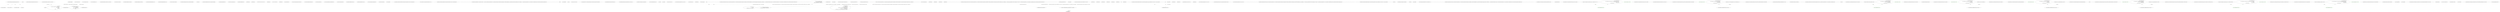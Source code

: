 digraph  {
m0_0 [cluster="Humanizer.Localisation.Formatters.ArabicFormatter.GetResourceKey(string, int)", file="HelpTextTests.cs", label="Entry Humanizer.Localisation.Formatters.ArabicFormatter.GetResourceKey(string, int)", span="7-7"];
m0_1 [cluster="Humanizer.Localisation.Formatters.ArabicFormatter.GetResourceKey(string, int)", file="HelpTextTests.cs", label="number == 2", span="10-10"];
m0_2 [cluster="Humanizer.Localisation.Formatters.ArabicFormatter.GetResourceKey(string, int)", file="HelpTextTests.cs", label="return resourceKey + DualPostfix;", span="11-11"];
m0_3 [cluster="Humanizer.Localisation.Formatters.ArabicFormatter.GetResourceKey(string, int)", file="HelpTextTests.cs", label="number >= 3 && number <= 10", span="14-14"];
m0_4 [cluster="Humanizer.Localisation.Formatters.ArabicFormatter.GetResourceKey(string, int)", file="HelpTextTests.cs", label="return resourceKey + PluralPostfix;", span="15-15"];
m0_5 [cluster="Humanizer.Localisation.Formatters.ArabicFormatter.GetResourceKey(string, int)", file="HelpTextTests.cs", label="return resourceKey;", span="17-17"];
m0_6 [cluster="Humanizer.Localisation.Formatters.ArabicFormatter.GetResourceKey(string, int)", file="HelpTextTests.cs", label="Exit Humanizer.Localisation.Formatters.ArabicFormatter.GetResourceKey(string, int)", span="7-7"];
m1_27 [cluster="CommandLine.Text.HeadingInfo.WriteMessage(string, System.IO.TextWriter)", file="Identity.cs", label="Entry CommandLine.Text.HeadingInfo.WriteMessage(string, System.IO.TextWriter)", span="101-101"];
m1_28 [cluster="CommandLine.Text.HeadingInfo.WriteMessage(string, System.IO.TextWriter)", file="Identity.cs", label="string.IsNullOrWhiteSpace(''message'')", span="103-103"];
m1_30 [cluster="CommandLine.Text.HeadingInfo.WriteMessage(string, System.IO.TextWriter)", file="Identity.cs", label="writer == null", span="104-104"];
m1_32 [cluster="CommandLine.Text.HeadingInfo.WriteMessage(string, System.IO.TextWriter)", file="Identity.cs", label="writer.WriteLine(\r\n                new StringBuilder(programName.Length + message.Length + 2)\r\n                    .Append(programName)\r\n                    .Append('': '')\r\n                    .Append(message)\r\n                    .ToString())", span="106-111"];
m1_29 [cluster="CommandLine.Text.HeadingInfo.WriteMessage(string, System.IO.TextWriter)", file="Identity.cs", label="throw new ArgumentException(''message'');", span="103-103"];
m1_31 [cluster="CommandLine.Text.HeadingInfo.WriteMessage(string, System.IO.TextWriter)", file="Identity.cs", label="throw new ArgumentNullException(''writer'');", span="104-104"];
m1_33 [cluster="CommandLine.Text.HeadingInfo.WriteMessage(string, System.IO.TextWriter)", file="Identity.cs", label="Exit CommandLine.Text.HeadingInfo.WriteMessage(string, System.IO.TextWriter)", span="101-101"];
m1_35 [cluster="System.IO.TextWriter.WriteLine(string)", file="Identity.cs", label="Entry System.IO.TextWriter.WriteLine(string)", span="0-0"];
m1_36 [cluster="CommandLine.Text.HeadingInfo.WriteMessage(string)", file="Identity.cs", label="Entry CommandLine.Text.HeadingInfo.WriteMessage(string)", span="120-120"];
m1_37 [cluster="CommandLine.Text.HeadingInfo.WriteMessage(string)", file="Identity.cs", label="WriteMessage(message, Console.Out)", span="122-122"];
m1_38 [cluster="CommandLine.Text.HeadingInfo.WriteMessage(string)", file="Identity.cs", label="Exit CommandLine.Text.HeadingInfo.WriteMessage(string)", span="120-120"];
m1_0 [cluster="CommandLine.Text.HeadingInfo.HeadingInfo(string, string)", file="Identity.cs", label="Entry CommandLine.Text.HeadingInfo.HeadingInfo(string, string)", span="27-27"];
m1_5 [cluster="CommandLine.Text.HeadingInfo.HeadingInfo(string, string)", file="Identity.cs", label="Exit CommandLine.Text.HeadingInfo.HeadingInfo(string, string)", span="27-27"];
m1_23 [cluster="System.Text.StringBuilder.StringBuilder(int)", file="Identity.cs", label="Entry System.Text.StringBuilder.StringBuilder(int)", span="0-0"];
m1_15 [cluster="CommandLine.Text.HeadingInfo.implicit operator string(CommandLine.Text.HeadingInfo)", file="Identity.cs", label="Entry CommandLine.Text.HeadingInfo.implicit operator string(CommandLine.Text.HeadingInfo)", span="74-74"];
m1_16 [cluster="CommandLine.Text.HeadingInfo.implicit operator string(CommandLine.Text.HeadingInfo)", file="Identity.cs", label="return info.ToString();", span="76-76"];
m1_17 [cluster="CommandLine.Text.HeadingInfo.implicit operator string(CommandLine.Text.HeadingInfo)", file="Identity.cs", label="Exit CommandLine.Text.HeadingInfo.implicit operator string(CommandLine.Text.HeadingInfo)", span="74-74"];
m1_18 [cluster="CommandLine.Text.HeadingInfo.ToString()", file="Identity.cs", label="Entry CommandLine.Text.HeadingInfo.ToString()", span="83-83"];
m1_19 [cluster="CommandLine.Text.HeadingInfo.ToString()", file="Identity.cs", label="var isVersionNull = string.IsNullOrEmpty(version)", span="85-85"];
m1_20 [cluster="CommandLine.Text.HeadingInfo.ToString()", file="Identity.cs", label="return new StringBuilder(programName.Length +\r\n                    (!isVersionNull ? version.Length + 1 : 0))\r\n                .Append(programName)\r\n                .AppendWhen(!isVersionNull, '' '', version)\r\n                .ToString();", span="86-90"];
m1_21 [cluster="CommandLine.Text.HeadingInfo.ToString()", file="Identity.cs", label="Exit CommandLine.Text.HeadingInfo.ToString()", span="83-83"];
m1_12 [cluster="lambda expression", file="Identity.cs", label="Entry lambda expression", span="63-63"];
m1_8 [cluster="lambda expression", file="Identity.cs", label="Entry lambda expression", span="59-59"];
m1_9 [cluster="lambda expression", file="Identity.cs", label="Path.GetFileNameWithoutExtension(titleAttribute.Title)", span="59-59"];
m1_10 [cluster="lambda expression", file="Identity.cs", label="Exit lambda expression", span="59-59"];
m1_13 [cluster="lambda expression", file="Identity.cs", label="versionAttribute.InformationalVersion", span="63-63"];
m1_14 [cluster="lambda expression", file="Identity.cs", label="Exit lambda expression", span="63-63"];
m1_22 [cluster="string.IsNullOrEmpty(string)", file="Identity.cs", label="Entry string.IsNullOrEmpty(string)", span="0-0"];
m1_25 [cluster="System.Text.StringBuilder.AppendWhen(bool, params string[])", file="Identity.cs", label="Entry System.Text.StringBuilder.AppendWhen(bool, params string[])", span="9-9"];
m1_11 [cluster="System.IO.Path.GetFileNameWithoutExtension(string)", file="Identity.cs", label="Entry System.IO.Path.GetFileNameWithoutExtension(string)", span="0-0"];
m1_26 [cluster="System.Text.StringBuilder.ToString()", file="Identity.cs", label="Entry System.Text.StringBuilder.ToString()", span="0-0"];
m1_34 [cluster="System.ArgumentNullException.ArgumentNullException(string)", file="Identity.cs", label="Entry System.ArgumentNullException.ArgumentNullException(string)", span="0-0"];
m1_24 [cluster="System.Text.StringBuilder.Append(string)", file="Identity.cs", label="Entry System.Text.StringBuilder.Append(string)", span="0-0"];
m1_39 [cluster="CommandLine.Text.HeadingInfo.WriteError(string)", file="Identity.cs", label="Entry CommandLine.Text.HeadingInfo.WriteError(string)", span="131-131"];
m1_40 [cluster="CommandLine.Text.HeadingInfo.WriteError(string)", file="Identity.cs", label="WriteMessage(message, Console.Error)", span="133-133"];
m1_41 [cluster="CommandLine.Text.HeadingInfo.WriteError(string)", file="Identity.cs", label="Exit CommandLine.Text.HeadingInfo.WriteError(string)", span="131-131"];
m1_7 [cluster="System.ArgumentException.ArgumentException(string)", file="Identity.cs", label="Entry System.ArgumentException.ArgumentException(string)", span="0-0"];
m1_6 [cluster="string.IsNullOrWhiteSpace(string)", file="Identity.cs", label="Entry string.IsNullOrWhiteSpace(string)", span="0-0"];
m1_42 [file="Identity.cs", label="CommandLine.Text.HeadingInfo", span=""];
m2_51 [cluster="Unk.SingleOrDefault", file="InstanceBuilderTests.cs", label="Entry Unk.SingleOrDefault", span=""];
m2_7 [cluster="CommandLine.Core.InstanceChooser.MakeNotParsed(System.Collections.Generic.IEnumerable<System.Type>, params CommandLine.Error[])", file="InstanceBuilderTests.cs", label="Entry CommandLine.Core.InstanceChooser.MakeNotParsed(System.Collections.Generic.IEnumerable<System.Type>, params CommandLine.Error[])", span="81-81"];
m2_62 [cluster="CommandLine.Core.InstanceChooser.MakeNotParsed(System.Collections.Generic.IEnumerable<System.Type>, params CommandLine.Error[])", file="InstanceBuilderTests.cs", label="return new NotParsed<object>(TypeInfo.Create(typeof(NullInstance), types), errors);", span="83-83"];
m2_63 [cluster="CommandLine.Core.InstanceChooser.MakeNotParsed(System.Collections.Generic.IEnumerable<System.Type>, params CommandLine.Error[])", file="InstanceBuilderTests.cs", label="Exit CommandLine.Core.InstanceChooser.MakeNotParsed(System.Collections.Generic.IEnumerable<System.Type>, params CommandLine.Error[])", span="81-81"];
m2_31 [cluster="CommandLine.Core.InstanceBuilder.Build<T>(CSharpx.Maybe<System.Func<T>>, System.Func<System.Collections.Generic.IEnumerable<string>, System.Collections.Generic.IEnumerable<CommandLine.Core.OptionSpecification>, RailwaySharp.ErrorHandling.Result<System.Collections.Generic.IEnumerable<CommandLine.Core.Token>, CommandLine.Error>>, System.Collections.Generic.IEnumerable<string>, System.StringComparer, System.Globalization.CultureInfo, System.Collections.Generic.IEnumerable<CommandLine.ErrorType>)", file="InstanceBuilderTests.cs", label="Entry CommandLine.Core.InstanceBuilder.Build<T>(CSharpx.Maybe<System.Func<T>>, System.Func<System.Collections.Generic.IEnumerable<string>, System.Collections.Generic.IEnumerable<CommandLine.Core.OptionSpecification>, RailwaySharp.ErrorHandling.Result<System.Collections.Generic.IEnumerable<CommandLine.Core.Token>, CommandLine.Error>>, System.Collections.Generic.IEnumerable<string>, System.StringComparer, System.Globalization.CultureInfo, System.Collections.Generic.IEnumerable<CommandLine.ErrorType>)", span="14-14"];
m2_30 [cluster="Unk.>", file="InstanceBuilderTests.cs", label="Entry Unk.>", span=""];
m2_34 [cluster="Unk.MakeNotParsed", file="InstanceBuilderTests.cs", label="Entry Unk.MakeNotParsed", span=""];
m2_29 [cluster="Unk.Any", file="InstanceBuilderTests.cs", label="Entry Unk.Any", span=""];
m2_16 [cluster="System.Func<T, TResult>.Invoke(T)", file="InstanceBuilderTests.cs", label="Entry System.Func<T, TResult>.Invoke(T)", span="0-0"];
m2_64 [cluster="CommandLine.NotParsed<T>.NotParsed(CommandLine.TypeInfo, System.Collections.Generic.IEnumerable<CommandLine.Error>)", file="InstanceBuilderTests.cs", label="Entry CommandLine.NotParsed<T>.NotParsed(CommandLine.TypeInfo, System.Collections.Generic.IEnumerable<CommandLine.Error>)", span="163-163"];
m2_33 [cluster="CommandLine.BadVerbSelectedError.BadVerbSelectedError(string)", file="InstanceBuilderTests.cs", label="Entry CommandLine.BadVerbSelectedError.BadVerbSelectedError(string)", span="382-382"];
m2_53 [cluster="CommandLine.HelpVerbRequestedError.HelpVerbRequestedError(string, System.Type, bool)", file="InstanceBuilderTests.cs", label="Entry CommandLine.HelpVerbRequestedError.HelpVerbRequestedError(string, System.Type, bool)", span="408-408"];
m2_20 [cluster="CommandLine.VersionRequestedError.VersionRequestedError()", file="InstanceBuilderTests.cs", label="Entry CommandLine.VersionRequestedError.VersionRequestedError()", span="457-457"];
m2_25 [cluster="System.StringComparer.Equals(string, string)", file="InstanceBuilderTests.cs", label="Entry System.StringComparer.Equals(string, string)", span="0-0"];
m2_41 [cluster="Unk.Single", file="InstanceBuilderTests.cs", label="Entry Unk.Single", span=""];
m2_52 [cluster="Unk.ToMaybe", file="InstanceBuilderTests.cs", label="Entry Unk.ToMaybe", span=""];
m2_5 [cluster="System.Func<TResult>.Invoke()", file="InstanceBuilderTests.cs", label="Entry System.Func<TResult>.Invoke()", span="0-0"];
m2_4 [cluster="System.Collections.Generic.IEnumerable<TSource>.Any<TSource>()", file="InstanceBuilderTests.cs", label="Entry System.Collections.Generic.IEnumerable<TSource>.Any<TSource>()", span="0-0"];
m2_26 [cluster="string.Concat(string, string)", file="InstanceBuilderTests.cs", label="Entry string.Concat(string, string)", span="0-0"];
m2_58 [cluster="lambda expression", file="InstanceBuilderTests.cs", label="Entry lambda expression", span="76-76"];
m2_9 [cluster="lambda expression", file="InstanceBuilderTests.cs", label="var firstArg = arguments.First()", span="24-24"];
m2_10 [cluster="lambda expression", file="InstanceBuilderTests.cs", label="Func<string, bool> preprocCompare = command =>\r\n                        nameComparer.Equals(command, firstArg) ||\r\n                        nameComparer.Equals(string.Concat(''--'', command), firstArg)", span="26-28"];
m2_23 [cluster="lambda expression", file="InstanceBuilderTests.cs", label="nameComparer.Equals(command, firstArg) ||\r\n                        nameComparer.Equals(string.Concat(''--'', command), firstArg)", span="27-28"];
m2_11 [cluster="lambda expression", file="InstanceBuilderTests.cs", label="var verbs = Verb.SelectFromTypes(types)", span="30-30"];
m2_12 [cluster="lambda expression", file="InstanceBuilderTests.cs", label="return preprocCompare(''help'')\r\n                    ? MakeNotParsed(types,\r\n                        MakeHelpVerbRequestedError(verbs,\r\n                            arguments.Skip(1).FirstOrDefault() ?? string.Empty, nameComparer))\r\n                    : preprocCompare(''version'')\r\n                        ? MakeNotParsed(types, new VersionRequestedError())\r\n                        : MatchVerb(tokenizer, verbs, arguments, nameComparer, parsingCulture, nonFatalErrors);", span="32-38"];
m2_8 [cluster="lambda expression", file="InstanceBuilderTests.cs", label="Entry lambda expression", span="22-39"];
m2_13 [cluster="lambda expression", file="InstanceBuilderTests.cs", label="Exit lambda expression", span="22-39"];
m2_22 [cluster="lambda expression", file="InstanceBuilderTests.cs", label="Entry lambda expression", span="26-28"];
m2_24 [cluster="lambda expression", file="InstanceBuilderTests.cs", label="Exit lambda expression", span="26-28"];
m2_39 [cluster="lambda expression", file="InstanceBuilderTests.cs", label="verbs.Single(v => nameComparer.Equals(v.Item1.Name, arguments.First())).Item2.AutoDefault()", span="58-58"];
m2_44 [cluster="lambda expression", file="InstanceBuilderTests.cs", label="nameComparer.Equals(v.Item1.Name, arguments.First())", span="58-58"];
m2_35 [cluster="lambda expression", file="InstanceBuilderTests.cs", label="Entry lambda expression", span="54-54"];
m2_38 [cluster="lambda expression", file="InstanceBuilderTests.cs", label="Entry lambda expression", span="57-58"];
m2_46 [cluster="lambda expression", file="InstanceBuilderTests.cs", label="Entry lambda expression", span="64-64"];
m2_37 [cluster="lambda expression", file="InstanceBuilderTests.cs", label="Exit lambda expression", span="54-54"];
m2_40 [cluster="lambda expression", file="InstanceBuilderTests.cs", label="Exit lambda expression", span="57-58"];
m2_43 [cluster="lambda expression", file="InstanceBuilderTests.cs", label="Entry lambda expression", span="58-58"];
m2_45 [cluster="lambda expression", file="InstanceBuilderTests.cs", label="Exit lambda expression", span="58-58"];
m2_47 [cluster="lambda expression", file="InstanceBuilderTests.cs", label="v.Item2", span="64-64"];
m2_48 [cluster="lambda expression", file="InstanceBuilderTests.cs", label="Exit lambda expression", span="64-64"];
m2_56 [cluster="lambda expression", file="InstanceBuilderTests.cs", label="nameComparer.Equals(v.Item1.Name, verb)", span="73-73"];
m2_55 [cluster="lambda expression", file="InstanceBuilderTests.cs", label="Entry lambda expression", span="73-73"];
m2_57 [cluster="lambda expression", file="InstanceBuilderTests.cs", label="Exit lambda expression", span="73-73"];
m2_59 [cluster="lambda expression", file="InstanceBuilderTests.cs", label="new HelpVerbRequestedError(v.Item1.Name, v.Item2, true)", span="76-76"];
m2_60 [cluster="lambda expression", file="InstanceBuilderTests.cs", label="Exit lambda expression", span="76-76"];
m2_14 [cluster="System.Collections.Generic.IEnumerable<TSource>.First<TSource>()", file="InstanceBuilderTests.cs", label="Entry System.Collections.Generic.IEnumerable<TSource>.First<TSource>()", span="0-0"];
m2_65 [cluster="CommandLine.TypeInfo.Create(System.Type, System.Collections.Generic.IEnumerable<System.Type>)", file="InstanceBuilderTests.cs", label="Entry CommandLine.TypeInfo.Create(System.Type, System.Collections.Generic.IEnumerable<System.Type>)", span="34-34"];
m2_17 [cluster="System.Collections.Generic.IEnumerable<TSource>.Skip<TSource>(int)", file="InstanceBuilderTests.cs", label="Entry System.Collections.Generic.IEnumerable<TSource>.Skip<TSource>(int)", span="0-0"];
m2_21 [cluster="CommandLine.Core.InstanceChooser.MatchVerb(System.Func<System.Collections.Generic.IEnumerable<string>, System.Collections.Generic.IEnumerable<CommandLine.Core.OptionSpecification>, RailwaySharp.ErrorHandling.Result<System.Collections.Generic.IEnumerable<CommandLine.Core.Token>, CommandLine.Error>>, System.Collections.Generic.IEnumerable<System.Tuple<CommandLine.Core.Verb, System.Type>>, System.Collections.Generic.IEnumerable<string>, System.StringComparer, System.Globalization.CultureInfo, System.Collections.Generic.IEnumerable<CommandLine.ErrorType>)", file="InstanceBuilderTests.cs", label="Entry CommandLine.Core.InstanceChooser.MatchVerb(System.Func<System.Collections.Generic.IEnumerable<string>, System.Collections.Generic.IEnumerable<CommandLine.Core.OptionSpecification>, RailwaySharp.ErrorHandling.Result<System.Collections.Generic.IEnumerable<CommandLine.Core.Token>, CommandLine.Error>>, System.Collections.Generic.IEnumerable<System.Tuple<CommandLine.Core.Verb, System.Type>>, System.Collections.Generic.IEnumerable<string>, System.StringComparer, System.Globalization.CultureInfo, System.Collections.Generic.IEnumerable<CommandLine.ErrorType>)", span="46-46"];
m2_28 [cluster="CommandLine.Core.InstanceChooser.MatchVerb(System.Func<System.Collections.Generic.IEnumerable<string>, System.Collections.Generic.IEnumerable<CommandLine.Core.OptionSpecification>, RailwaySharp.ErrorHandling.Result<System.Collections.Generic.IEnumerable<CommandLine.Core.Token>, CommandLine.Error>>, System.Collections.Generic.IEnumerable<System.Tuple<CommandLine.Core.Verb, System.Type>>, System.Collections.Generic.IEnumerable<string>, System.StringComparer, System.Globalization.CultureInfo, System.Collections.Generic.IEnumerable<CommandLine.ErrorType>)", file="InstanceBuilderTests.cs", label="Exit CommandLine.Core.InstanceChooser.MatchVerb(System.Func<System.Collections.Generic.IEnumerable<string>, System.Collections.Generic.IEnumerable<CommandLine.Core.OptionSpecification>, RailwaySharp.ErrorHandling.Result<System.Collections.Generic.IEnumerable<CommandLine.Core.Token>, CommandLine.Error>>, System.Collections.Generic.IEnumerable<System.Tuple<CommandLine.Core.Verb, System.Type>>, System.Collections.Generic.IEnumerable<string>, System.StringComparer, System.Globalization.CultureInfo, System.Collections.Generic.IEnumerable<CommandLine.ErrorType>)", span="46-46"];
m2_19 [cluster="CommandLine.Core.InstanceChooser.MakeHelpVerbRequestedError(System.Collections.Generic.IEnumerable<System.Tuple<CommandLine.Core.Verb, System.Type>>, string, System.StringComparer)", file="InstanceBuilderTests.cs", label="Entry CommandLine.Core.InstanceChooser.MakeHelpVerbRequestedError(System.Collections.Generic.IEnumerable<System.Tuple<CommandLine.Core.Verb, System.Type>>, string, System.StringComparer)", span="67-67"];
m2_50 [cluster="CommandLine.Core.InstanceChooser.MakeHelpVerbRequestedError(System.Collections.Generic.IEnumerable<System.Tuple<CommandLine.Core.Verb, System.Type>>, string, System.StringComparer)", file="InstanceBuilderTests.cs", label="Exit CommandLine.Core.InstanceChooser.MakeHelpVerbRequestedError(System.Collections.Generic.IEnumerable<System.Tuple<CommandLine.Core.Verb, System.Type>>, string, System.StringComparer)", span="67-67"];
m2_32 [cluster="Unk.Select", file="InstanceBuilderTests.cs", label="Entry Unk.Select", span=""];
m2_6 [cluster="CommandLine.NoVerbSelectedError.NoVerbSelectedError()", file="InstanceBuilderTests.cs", label="Entry CommandLine.NoVerbSelectedError.NoVerbSelectedError()", span="446-446"];
m2_54 [cluster="Unk.Return", file="InstanceBuilderTests.cs", label="Entry Unk.Return", span=""];
m2_42 [cluster="Unk.AutoDefault", file="InstanceBuilderTests.cs", label="Entry Unk.AutoDefault", span=""];
m2_18 [cluster="System.Collections.Generic.IEnumerable<TSource>.FirstOrDefault<TSource>()", file="InstanceBuilderTests.cs", label="Entry System.Collections.Generic.IEnumerable<TSource>.FirstOrDefault<TSource>()", span="0-0"];
m2_0 [cluster="CommandLine.Core.InstanceChooser.Choose(System.Func<System.Collections.Generic.IEnumerable<string>, System.Collections.Generic.IEnumerable<CommandLine.Core.OptionSpecification>, RailwaySharp.ErrorHandling.Result<System.Collections.Generic.IEnumerable<CommandLine.Core.Token>, CommandLine.Error>>, System.Collections.Generic.IEnumerable<System.Type>, System.Collections.Generic.IEnumerable<string>, System.StringComparer, System.Globalization.CultureInfo, System.Collections.Generic.IEnumerable<CommandLine.ErrorType>)", file="InstanceBuilderTests.cs", label="Entry CommandLine.Core.InstanceChooser.Choose(System.Func<System.Collections.Generic.IEnumerable<string>, System.Collections.Generic.IEnumerable<CommandLine.Core.OptionSpecification>, RailwaySharp.ErrorHandling.Result<System.Collections.Generic.IEnumerable<CommandLine.Core.Token>, CommandLine.Error>>, System.Collections.Generic.IEnumerable<System.Type>, System.Collections.Generic.IEnumerable<string>, System.StringComparer, System.Globalization.CultureInfo, System.Collections.Generic.IEnumerable<CommandLine.ErrorType>)", span="14-14"];
m2_2 [cluster="CommandLine.Core.InstanceChooser.Choose(System.Func<System.Collections.Generic.IEnumerable<string>, System.Collections.Generic.IEnumerable<CommandLine.Core.OptionSpecification>, RailwaySharp.ErrorHandling.Result<System.Collections.Generic.IEnumerable<CommandLine.Core.Token>, CommandLine.Error>>, System.Collections.Generic.IEnumerable<System.Type>, System.Collections.Generic.IEnumerable<string>, System.StringComparer, System.Globalization.CultureInfo, System.Collections.Generic.IEnumerable<CommandLine.ErrorType>)", file="InstanceBuilderTests.cs", label="return arguments.Any()\r\n                ? choose()\r\n                : MakeNotParsed(types, new NoVerbSelectedError());", span="41-43"];
m2_3 [cluster="CommandLine.Core.InstanceChooser.Choose(System.Func<System.Collections.Generic.IEnumerable<string>, System.Collections.Generic.IEnumerable<CommandLine.Core.OptionSpecification>, RailwaySharp.ErrorHandling.Result<System.Collections.Generic.IEnumerable<CommandLine.Core.Token>, CommandLine.Error>>, System.Collections.Generic.IEnumerable<System.Type>, System.Collections.Generic.IEnumerable<string>, System.StringComparer, System.Globalization.CultureInfo, System.Collections.Generic.IEnumerable<CommandLine.ErrorType>)", file="InstanceBuilderTests.cs", label="Exit CommandLine.Core.InstanceChooser.Choose(System.Func<System.Collections.Generic.IEnumerable<string>, System.Collections.Generic.IEnumerable<CommandLine.Core.OptionSpecification>, RailwaySharp.ErrorHandling.Result<System.Collections.Generic.IEnumerable<CommandLine.Core.Token>, CommandLine.Error>>, System.Collections.Generic.IEnumerable<System.Type>, System.Collections.Generic.IEnumerable<string>, System.StringComparer, System.Globalization.CultureInfo, System.Collections.Generic.IEnumerable<CommandLine.ErrorType>)", span="14-14"];
m2_15 [cluster="CommandLine.Core.Verb.SelectFromTypes(System.Collections.Generic.IEnumerable<System.Type>)", file="InstanceBuilderTests.cs", label="Entry CommandLine.Core.Verb.SelectFromTypes(System.Collections.Generic.IEnumerable<System.Type>)", span="40-40"];
m2_61 [cluster="HelpVerbRequestedError.cstr", file="InstanceBuilderTests.cs", label="Entry HelpVerbRequestedError.cstr", span=""];
m2_66 [file="InstanceBuilderTests.cs", label="System.Collections.Generic.IEnumerable<string>", span=""];
m2_67 [file="InstanceBuilderTests.cs", label="System.StringComparer", span=""];
m2_68 [file="InstanceBuilderTests.cs", label="System.Collections.Generic.IEnumerable<System.Type>", span=""];
m2_69 [file="InstanceBuilderTests.cs", label="System.Func<System.Collections.Generic.IEnumerable<string>, System.Collections.Generic.IEnumerable<CommandLine.Core.OptionSpecification>, RailwaySharp.ErrorHandling.Result<System.Collections.Generic.IEnumerable<CommandLine.Core.Token>, CommandLine.Error>>", span=""];
m2_70 [file="InstanceBuilderTests.cs", label="System.Globalization.CultureInfo", span=""];
m2_71 [file="InstanceBuilderTests.cs", label="System.Collections.Generic.IEnumerable<CommandLine.ErrorType>", span=""];
m2_72 [file="InstanceBuilderTests.cs", label=firstArg, span=""];
m2_73 [file="InstanceBuilderTests.cs", label="System.Collections.Generic.IEnumerable<string>", span=""];
m2_74 [file="InstanceBuilderTests.cs", label="System.StringComparer", span=""];
m2_75 [file="InstanceBuilderTests.cs", label="System.Collections.Generic.IEnumerable<System.Tuple<CommandLine.Core.Verb, System.Type>>", span=""];
m2_76 [file="InstanceBuilderTests.cs", label=string, span=""];
m2_77 [file="InstanceBuilderTests.cs", label="System.StringComparer", span=""];
m4_45 [cluster="CommandLine.Tests.Unit.Core.InstanceChooserTests.Parse_sequence_verb_returns_verb_instance()", file="InstanceChooserTests.cs", label="Entry CommandLine.Tests.Unit.Core.InstanceChooserTests.Parse_sequence_verb_returns_verb_instance()", span="129-129"];
m4_49 [cluster="CommandLine.Tests.Unit.Core.InstanceChooserTests.Parse_sequence_verb_returns_verb_instance()", color=green, community=0, file="InstanceChooserTests.cs", label="expected.ShouldBeEquivalentTo(result.Value)", prediction=0, span="143-143"];
m4_46 [cluster="CommandLine.Tests.Unit.Core.InstanceChooserTests.Parse_sequence_verb_returns_verb_instance()", file="InstanceChooserTests.cs", label="var expected = new SequenceOptions { LongSequence = new long[] { }, StringSequence = new[] { ''aa'', ''b'' } }", span="132-132"];
m4_47 [cluster="CommandLine.Tests.Unit.Core.InstanceChooserTests.Parse_sequence_verb_returns_verb_instance()", file="InstanceChooserTests.cs", label="var result = InstanceChooser.Choose(\r\n                new[] { typeof(AddOptions), typeof(CommitOptions), typeof(CloneOptions), typeof(SequenceOptions) },\r\n                new[] { ''sequence'', ''-s'', ''aa'', ''b'' },\r\n                StringComparer.Ordinal,\r\n                CultureInfo.InvariantCulture)", span="135-139"];
m4_48 [cluster="CommandLine.Tests.Unit.Core.InstanceChooserTests.Parse_sequence_verb_returns_verb_instance()", color=green, community=0, file="InstanceChooserTests.cs", label="Assert.IsType<SequenceOptions>(result.Value)", prediction=1, span="142-142"];
m4_50 [cluster="CommandLine.Tests.Unit.Core.InstanceChooserTests.Parse_sequence_verb_returns_verb_instance()", file="InstanceChooserTests.cs", label="Exit CommandLine.Tests.Unit.Core.InstanceChooserTests.Parse_sequence_verb_returns_verb_instance()", span="129-129"];
m4_17 [cluster="CommandLine.HelpVerbRequestedError.HelpVerbRequestedError(string, System.Type, bool)", file="InstanceChooserTests.cs", label="Entry CommandLine.HelpVerbRequestedError.HelpVerbRequestedError(string, System.Type, bool)", span="383-383"];
m4_18 [cluster="CommandLine.Tests.Unit.Core.InstanceChooserTests.Explicit_help_request_for_a_valid_verb_generates_HelpVerbRequestedError_with_appropriate_data()", file="InstanceChooserTests.cs", label="Entry CommandLine.Tests.Unit.Core.InstanceChooserTests.Explicit_help_request_for_a_valid_verb_generates_HelpVerbRequestedError_with_appropriate_data()", span="53-53"];
m4_21 [cluster="CommandLine.Tests.Unit.Core.InstanceChooserTests.Explicit_help_request_for_a_valid_verb_generates_HelpVerbRequestedError_with_appropriate_data()", color=green, community=0, file="InstanceChooserTests.cs", label="Assert.IsType<NullInstance>(result.Value)", prediction=2, span="66-66"];
m4_20 [cluster="CommandLine.Tests.Unit.Core.InstanceChooserTests.Explicit_help_request_for_a_valid_verb_generates_HelpVerbRequestedError_with_appropriate_data()", file="InstanceChooserTests.cs", label="var result = InstanceChooser.Choose(\r\n                new[] { typeof(AddOptions), typeof(CommitOptions), typeof(CloneOptions) },\r\n                new[] { ''help'', ''commit'' },\r\n                StringComparer.Ordinal,\r\n                CultureInfo.InvariantCulture)", span="59-63"];
m4_22 [cluster="CommandLine.Tests.Unit.Core.InstanceChooserTests.Explicit_help_request_for_a_valid_verb_generates_HelpVerbRequestedError_with_appropriate_data()", file="InstanceChooserTests.cs", label="Assert.True(expectedErrors.SequenceEqual(((NotParsed<object>)result).Errors))", span="67-67"];
m4_19 [cluster="CommandLine.Tests.Unit.Core.InstanceChooserTests.Explicit_help_request_for_a_valid_verb_generates_HelpVerbRequestedError_with_appropriate_data()", file="InstanceChooserTests.cs", label="var expectedErrors = new[] { new HelpVerbRequestedError(''commit'', typeof(CommitOptions), true) }", span="56-56"];
m4_23 [cluster="CommandLine.Tests.Unit.Core.InstanceChooserTests.Explicit_help_request_for_a_valid_verb_generates_HelpVerbRequestedError_with_appropriate_data()", file="InstanceChooserTests.cs", label="Exit CommandLine.Tests.Unit.Core.InstanceChooserTests.Explicit_help_request_for_a_valid_verb_generates_HelpVerbRequestedError_with_appropriate_data()", span="53-53"];
m4_44 [cluster="CommandLine.Tests.Fakes.ImmutableAddOptions.ImmutableAddOptions(bool, bool, string)", file="InstanceChooserTests.cs", label="Entry CommandLine.Tests.Fakes.ImmutableAddOptions.ImmutableAddOptions(bool, bool, string)", span="13-13"];
m4_6 [cluster="CommandLine.NoVerbSelectedError.NoVerbSelectedError()", file="InstanceChooserTests.cs", label="Entry CommandLine.NoVerbSelectedError.NoVerbSelectedError()", span="421-421"];
m4_7 [cluster="CommandLine.Core.InstanceChooser.Choose(System.Collections.Generic.IEnumerable<System.Type>, System.Collections.Generic.IEnumerable<string>, System.StringComparer, System.Globalization.CultureInfo)", file="InstanceChooserTests.cs", label="Entry CommandLine.Core.InstanceChooser.Choose(System.Collections.Generic.IEnumerable<System.Type>, System.Collections.Generic.IEnumerable<string>, System.StringComparer, System.Globalization.CultureInfo)", span="14-14"];
m4_10 [cluster="Unk.True", file="InstanceChooserTests.cs", label="Entry Unk.True", span=""];
m4_30 [cluster="CommandLine.Tests.Unit.Core.InstanceChooserTests.Parse_existing_verb_returns_verb_instance()", file="InstanceChooserTests.cs", label="Entry CommandLine.Tests.Unit.Core.InstanceChooserTests.Parse_existing_verb_returns_verb_instance()", span="91-91"];
m4_34 [cluster="CommandLine.Tests.Unit.Core.InstanceChooserTests.Parse_existing_verb_returns_verb_instance()", color=green, community=0, file="InstanceChooserTests.cs", label="expected.ShouldBeEquivalentTo(result.Value)", prediction=3, span="105-105"];
m4_31 [cluster="CommandLine.Tests.Unit.Core.InstanceChooserTests.Parse_existing_verb_returns_verb_instance()", file="InstanceChooserTests.cs", label="var expected = new AddOptions { Patch = true, FileName = ''dummy.bin''}", span="94-94"];
m4_32 [cluster="CommandLine.Tests.Unit.Core.InstanceChooserTests.Parse_existing_verb_returns_verb_instance()", file="InstanceChooserTests.cs", label="var result = InstanceChooser.Choose(\r\n                new[] { typeof(AddOptions), typeof(CommitOptions), typeof(CloneOptions) },\r\n                new[] { ''add'', ''--patch'', ''dummy.bin'' },\r\n                StringComparer.Ordinal,\r\n                CultureInfo.InvariantCulture)", span="97-101"];
m4_33 [cluster="CommandLine.Tests.Unit.Core.InstanceChooserTests.Parse_existing_verb_returns_verb_instance()", color=green, community=0, file="InstanceChooserTests.cs", label="Assert.IsType<AddOptions>(result.Value)", prediction=4, span="104-104"];
m4_35 [cluster="CommandLine.Tests.Unit.Core.InstanceChooserTests.Parse_existing_verb_returns_verb_instance()", file="InstanceChooserTests.cs", label="Exit CommandLine.Tests.Unit.Core.InstanceChooserTests.Parse_existing_verb_returns_verb_instance()", span="91-91"];
m4_36 [cluster="CommandLine.Tests.Fakes.AddOptions.AddOptions()", file="InstanceChooserTests.cs", label="Entry CommandLine.Tests.Fakes.AddOptions.AddOptions()", span="7-7"];
m4_0 [cluster="CommandLine.Tests.Unit.Core.InstanceChooserTests.Parse_empty_array_returns_NullInstance()", file="InstanceChooserTests.cs", label="Entry CommandLine.Tests.Unit.Core.InstanceChooserTests.Parse_empty_array_returns_NullInstance()", span="15-15"];
m4_3 [cluster="CommandLine.Tests.Unit.Core.InstanceChooserTests.Parse_empty_array_returns_NullInstance()", color=green, community=0, file="InstanceChooserTests.cs", label="Assert.IsType<NullInstance>(result.Value)", prediction=5, span="28-28"];
m4_2 [cluster="CommandLine.Tests.Unit.Core.InstanceChooserTests.Parse_empty_array_returns_NullInstance()", file="InstanceChooserTests.cs", label="var result = InstanceChooser.Choose(\r\n                new[] { typeof(AddOptions), typeof(CommitOptions), typeof(CloneOptions) },\r\n                new string[] { },\r\n                StringComparer.Ordinal,\r\n                CultureInfo.InvariantCulture)", span="21-25"];
m4_4 [cluster="CommandLine.Tests.Unit.Core.InstanceChooserTests.Parse_empty_array_returns_NullInstance()", file="InstanceChooserTests.cs", label="Assert.True(expectedErrors.SequenceEqual(((NotParsed<object>)result).Errors))", span="29-29"];
m4_1 [cluster="CommandLine.Tests.Unit.Core.InstanceChooserTests.Parse_empty_array_returns_NullInstance()", file="InstanceChooserTests.cs", label="var expectedErrors = new[] { new NoVerbSelectedError() }", span="18-18"];
m4_5 [cluster="CommandLine.Tests.Unit.Core.InstanceChooserTests.Parse_empty_array_returns_NullInstance()", file="InstanceChooserTests.cs", label="Exit CommandLine.Tests.Unit.Core.InstanceChooserTests.Parse_empty_array_returns_NullInstance()", span="15-15"];
m4_11 [cluster="CommandLine.Tests.Unit.Core.InstanceChooserTests.Explicit_help_request_generates_HelpVerbRequestedError()", file="InstanceChooserTests.cs", label="Entry CommandLine.Tests.Unit.Core.InstanceChooserTests.Explicit_help_request_generates_HelpVerbRequestedError()", span="34-34"];
m4_14 [cluster="CommandLine.Tests.Unit.Core.InstanceChooserTests.Explicit_help_request_generates_HelpVerbRequestedError()", color=green, community=0, file="InstanceChooserTests.cs", label="Assert.IsType<NullInstance>(result.Value)", prediction=6, span="47-47"];
m4_13 [cluster="CommandLine.Tests.Unit.Core.InstanceChooserTests.Explicit_help_request_generates_HelpVerbRequestedError()", file="InstanceChooserTests.cs", label="var result = InstanceChooser.Choose(\r\n                new[] { typeof(AddOptions), typeof(CommitOptions), typeof(CloneOptions) },\r\n                new[] { ''help'' },\r\n                StringComparer.Ordinal,\r\n                CultureInfo.InvariantCulture)", span="40-44"];
m4_15 [cluster="CommandLine.Tests.Unit.Core.InstanceChooserTests.Explicit_help_request_generates_HelpVerbRequestedError()", file="InstanceChooserTests.cs", label="Assert.True(expectedErrors.SequenceEqual(((NotParsed<object>)result).Errors))", span="48-48"];
m4_12 [cluster="CommandLine.Tests.Unit.Core.InstanceChooserTests.Explicit_help_request_generates_HelpVerbRequestedError()", file="InstanceChooserTests.cs", label="var expectedErrors = new[] { new HelpVerbRequestedError(null, null, false) }", span="37-37"];
m4_16 [cluster="CommandLine.Tests.Unit.Core.InstanceChooserTests.Explicit_help_request_generates_HelpVerbRequestedError()", file="InstanceChooserTests.cs", label="Exit CommandLine.Tests.Unit.Core.InstanceChooserTests.Explicit_help_request_generates_HelpVerbRequestedError()", span="34-34"];
m4_8 [cluster="Unk.>", file="InstanceChooserTests.cs", label="Entry Unk.>", span=""];
m4_24 [cluster="CommandLine.Tests.Unit.Core.InstanceChooserTests.Explicit_help_request_for_an_invalid_verb_generates_HelpVerbRequestedError_with_Matched_set_to_false()", file="InstanceChooserTests.cs", label="Entry CommandLine.Tests.Unit.Core.InstanceChooserTests.Explicit_help_request_for_an_invalid_verb_generates_HelpVerbRequestedError_with_Matched_set_to_false()", span="72-72"];
m4_27 [cluster="CommandLine.Tests.Unit.Core.InstanceChooserTests.Explicit_help_request_for_an_invalid_verb_generates_HelpVerbRequestedError_with_Matched_set_to_false()", color=green, community=0, file="InstanceChooserTests.cs", label="Assert.IsType<NullInstance>(result.Value)", prediction=7, span="85-85"];
m4_26 [cluster="CommandLine.Tests.Unit.Core.InstanceChooserTests.Explicit_help_request_for_an_invalid_verb_generates_HelpVerbRequestedError_with_Matched_set_to_false()", file="InstanceChooserTests.cs", label="var result = InstanceChooser.Choose(\r\n                new[] { typeof(AddOptions), typeof(CommitOptions), typeof(CloneOptions) },\r\n                new[] { ''help'', ''earthunderalienattack'' },\r\n                StringComparer.Ordinal,\r\n                CultureInfo.InvariantCulture)", span="78-82"];
m4_28 [cluster="CommandLine.Tests.Unit.Core.InstanceChooserTests.Explicit_help_request_for_an_invalid_verb_generates_HelpVerbRequestedError_with_Matched_set_to_false()", file="InstanceChooserTests.cs", label="Assert.True(expectedErrors.SequenceEqual(((NotParsed<object>)result).Errors))", span="86-86"];
m4_25 [cluster="CommandLine.Tests.Unit.Core.InstanceChooserTests.Explicit_help_request_for_an_invalid_verb_generates_HelpVerbRequestedError_with_Matched_set_to_false()", file="InstanceChooserTests.cs", label="var expectedErrors = new[] { new HelpVerbRequestedError(null, null, false) }", span="75-75"];
m4_29 [cluster="CommandLine.Tests.Unit.Core.InstanceChooserTests.Explicit_help_request_for_an_invalid_verb_generates_HelpVerbRequestedError_with_Matched_set_to_false()", file="InstanceChooserTests.cs", label="Exit CommandLine.Tests.Unit.Core.InstanceChooserTests.Explicit_help_request_for_an_invalid_verb_generates_HelpVerbRequestedError_with_Matched_set_to_false()", span="72-72"];
m4_52 [cluster="CommandLine.Tests.Unit.Core.InstanceChooserTests.Parse_sequence_verb_with_separator_returns_verb_instance(string[], string[])", file="InstanceChooserTests.cs", label="Entry CommandLine.Tests.Unit.Core.InstanceChooserTests.Parse_sequence_verb_with_separator_returns_verb_instance(string[], string[])", span="152-152"];
m4_56 [cluster="CommandLine.Tests.Unit.Core.InstanceChooserTests.Parse_sequence_verb_with_separator_returns_verb_instance(string[], string[])", color=green, community=0, file="InstanceChooserTests.cs", label="expected.ShouldBeEquivalentTo(result.Value)", prediction=8, span="166-166"];
m4_53 [cluster="CommandLine.Tests.Unit.Core.InstanceChooserTests.Parse_sequence_verb_with_separator_returns_verb_instance(string[], string[])", file="InstanceChooserTests.cs", label="var expected = new SequenceOptions { LongSequence = new long[] { }, StringSequence = expectedString }", span="155-155"];
m4_54 [cluster="CommandLine.Tests.Unit.Core.InstanceChooserTests.Parse_sequence_verb_with_separator_returns_verb_instance(string[], string[])", file="InstanceChooserTests.cs", label="var result = InstanceChooser.Choose(\r\n                new[] { typeof(AddOptions), typeof(CommitOptions), typeof(CloneOptions), typeof(SequenceOptions) },\r\n                arguments,\r\n                StringComparer.Ordinal,\r\n                CultureInfo.InvariantCulture)", span="158-162"];
m4_55 [cluster="CommandLine.Tests.Unit.Core.InstanceChooserTests.Parse_sequence_verb_with_separator_returns_verb_instance(string[], string[])", color=green, community=0, file="InstanceChooserTests.cs", label="Assert.IsType<SequenceOptions>(result.Value)", prediction=9, span="165-165"];
m4_57 [cluster="CommandLine.Tests.Unit.Core.InstanceChooserTests.Parse_sequence_verb_with_separator_returns_verb_instance(string[], string[])", file="InstanceChooserTests.cs", label="Exit CommandLine.Tests.Unit.Core.InstanceChooserTests.Parse_sequence_verb_with_separator_returns_verb_instance(string[], string[])", span="152-152"];
m4_38 [cluster="CommandLine.Tests.Unit.Core.InstanceChooserTests.Parse_existing_verb_returns_verb_immutable_instance()", file="InstanceChooserTests.cs", label="Entry CommandLine.Tests.Unit.Core.InstanceChooserTests.Parse_existing_verb_returns_verb_immutable_instance()", span="110-110"];
m4_42 [cluster="CommandLine.Tests.Unit.Core.InstanceChooserTests.Parse_existing_verb_returns_verb_immutable_instance()", color=green, community=0, file="InstanceChooserTests.cs", label="expected.ShouldBeEquivalentTo(result.Value)", prediction=10, span="124-124"];
m4_39 [cluster="CommandLine.Tests.Unit.Core.InstanceChooserTests.Parse_existing_verb_returns_verb_immutable_instance()", file="InstanceChooserTests.cs", label="var expected = new ImmutableAddOptions(true, default(bool), ''dummy.bin'')", span="113-113"];
m4_40 [cluster="CommandLine.Tests.Unit.Core.InstanceChooserTests.Parse_existing_verb_returns_verb_immutable_instance()", file="InstanceChooserTests.cs", label="var result = InstanceChooser.Choose(\r\n                new[] { typeof(ImmutableAddOptions), typeof(ImmutableCommitOptions), typeof(ImmutableCloneOptions) },\r\n                new[] { ''add'', ''--patch'', ''dummy.bin'' },\r\n                StringComparer.Ordinal,\r\n                CultureInfo.InvariantCulture)", span="116-120"];
m4_41 [cluster="CommandLine.Tests.Unit.Core.InstanceChooserTests.Parse_existing_verb_returns_verb_immutable_instance()", color=green, community=0, file="InstanceChooserTests.cs", label="Assert.IsType<ImmutableAddOptions>(result.Value)", prediction=11, span="123-123"];
m4_43 [cluster="CommandLine.Tests.Unit.Core.InstanceChooserTests.Parse_existing_verb_returns_verb_immutable_instance()", file="InstanceChooserTests.cs", label="Exit CommandLine.Tests.Unit.Core.InstanceChooserTests.Parse_existing_verb_returns_verb_immutable_instance()", span="110-110"];
m4_51 [cluster="CommandLine.Tests.Fakes.SequenceOptions.SequenceOptions()", file="InstanceChooserTests.cs", label="Entry CommandLine.Tests.Fakes.SequenceOptions.SequenceOptions()", span="48-48"];
m4_37 [cluster="Unk.ShouldBeEquivalentTo", file="InstanceChooserTests.cs", label="Entry Unk.ShouldBeEquivalentTo", span=""];
m4_9 [cluster="Unk.SequenceEqual", file="InstanceChooserTests.cs", label="Entry Unk.SequenceEqual", span=""];
m7_0 [cluster="CommandLine.Infrastructure.ResultExtensions.SuccessfulMessages<TSuccess, TMessage>(RailwaySharp.ErrorHandling.Result<TSuccess, TMessage>)", file="ResultExtensions.cs", label="Entry CommandLine.Infrastructure.ResultExtensions.SuccessfulMessages<TSuccess, TMessage>(RailwaySharp.ErrorHandling.Result<TSuccess, TMessage>)", span="12-12"];
m7_1 [cluster="CommandLine.Infrastructure.ResultExtensions.SuccessfulMessages<TSuccess, TMessage>(RailwaySharp.ErrorHandling.Result<TSuccess, TMessage>)", file="ResultExtensions.cs", label="result.Tag == ResultType.Ok", span="14-14"];
m7_2 [cluster="CommandLine.Infrastructure.ResultExtensions.SuccessfulMessages<TSuccess, TMessage>(RailwaySharp.ErrorHandling.Result<TSuccess, TMessage>)", file="ResultExtensions.cs", label="var ok = (Ok<TSuccess, TMessage>)result", span="16-16"];
m7_4 [cluster="CommandLine.Infrastructure.ResultExtensions.SuccessfulMessages<TSuccess, TMessage>(RailwaySharp.ErrorHandling.Result<TSuccess, TMessage>)", file="ResultExtensions.cs", label="return Enumerable.Empty<TMessage>();", span="19-19"];
m7_3 [cluster="CommandLine.Infrastructure.ResultExtensions.SuccessfulMessages<TSuccess, TMessage>(RailwaySharp.ErrorHandling.Result<TSuccess, TMessage>)", file="ResultExtensions.cs", label="return ok.Value.Messages;", span="17-17"];
m7_5 [cluster="CommandLine.Infrastructure.ResultExtensions.SuccessfulMessages<TSuccess, TMessage>(RailwaySharp.ErrorHandling.Result<TSuccess, TMessage>)", file="ResultExtensions.cs", label="Exit CommandLine.Infrastructure.ResultExtensions.SuccessfulMessages<TSuccess, TMessage>(RailwaySharp.ErrorHandling.Result<TSuccess, TMessage>)", span="12-12"];
m7_6 [cluster="System.Linq.Enumerable.Empty<TResult>()", file="ResultExtensions.cs", label="Entry System.Linq.Enumerable.Empty<TResult>()", span="0-0"];
m0_0 -> m0_2  [color=darkseagreen4, key=1, label=string, style=dashed];
m0_0 -> m0_3  [color=darkseagreen4, key=1, label=int, style=dashed];
m0_0 -> m0_4  [color=darkseagreen4, key=1, label=string, style=dashed];
m0_0 -> m0_5  [color=darkseagreen4, key=1, label=string, style=dashed];
m1_27 -> m1_30  [color=darkseagreen4, key=1, label="System.IO.TextWriter", style=dashed];
m1_27 -> m1_32  [color=darkseagreen4, key=1, label=string, style=dashed];
m1_42 -> m1_20  [color=darkseagreen4, key=1, label="CommandLine.Text.HeadingInfo", style=dashed];
m1_42 -> m1_32  [color=darkseagreen4, key=1, label="CommandLine.Text.HeadingInfo", style=dashed];
m1_42 -> m1_37  [color=darkseagreen4, key=1, label="CommandLine.Text.HeadingInfo", style=dashed];
m1_42 -> m1_40  [color=darkseagreen4, key=1, label="CommandLine.Text.HeadingInfo", style=dashed];
m2_9 -> m2_23  [color=darkseagreen4, key=1, label=firstArg, style=dashed];
m2_10 -> m2_23  [color=darkseagreen4, key=1, label=string, style=dashed];
m2_10 -> m2_12  [color=darkseagreen4, key=1, label=preprocCompare, style=dashed];
m2_39 -> m2_43  [color=darkseagreen4, key=1, label="lambda expression", style=dashed];
m2_21 -> m2_39  [color=darkseagreen4, key=1, label="System.Collections.Generic.IEnumerable<System.Tuple<CommandLine.Core.Verb, System.Type>>", style=dashed];
m2_21 -> m2_44  [color=darkseagreen4, key=1, label="System.Collections.Generic.IEnumerable<string>", style=dashed];
m2_19 -> m2_56  [color=darkseagreen4, key=1, label=string, style=dashed];
m2_0 -> m2_23  [color=darkseagreen4, key=1, label="System.StringComparer", style=dashed];
m2_0 -> m2_12  [color=darkseagreen4, key=1, label="System.Func<System.Collections.Generic.IEnumerable<string>, System.Collections.Generic.IEnumerable<CommandLine.Core.OptionSpecification>, RailwaySharp.ErrorHandling.Result<System.Collections.Generic.IEnumerable<CommandLine.Core.Token>, CommandLine.Error>>", style=dashed];
m2_0 -> m2_2  [color=darkseagreen4, key=1, label="System.Collections.Generic.IEnumerable<System.Type>", style=dashed];
m2_66 -> m2_12  [color=darkseagreen4, key=1, label="System.Collections.Generic.IEnumerable<string>", style=dashed];
m2_67 -> m2_23  [color=darkseagreen4, key=1, label="System.StringComparer", style=dashed];
m2_67 -> m2_12  [color=darkseagreen4, key=1, label="System.StringComparer", style=dashed];
m2_68 -> m2_12  [color=darkseagreen4, key=1, label="System.Collections.Generic.IEnumerable<System.Type>", style=dashed];
m2_69 -> m2_12  [color=darkseagreen4, key=1, label="System.Func<System.Collections.Generic.IEnumerable<string>, System.Collections.Generic.IEnumerable<CommandLine.Core.OptionSpecification>, RailwaySharp.ErrorHandling.Result<System.Collections.Generic.IEnumerable<CommandLine.Core.Token>, CommandLine.Error>>", style=dashed];
m2_70 -> m2_12  [color=darkseagreen4, key=1, label="System.Globalization.CultureInfo", style=dashed];
m2_71 -> m2_12  [color=darkseagreen4, key=1, label="System.Collections.Generic.IEnumerable<CommandLine.ErrorType>", style=dashed];
m2_72 -> m2_23  [color=darkseagreen4, key=1, label=firstArg, style=dashed];
m2_73 -> m2_39  [color=darkseagreen4, key=1, label="System.Collections.Generic.IEnumerable<string>", style=dashed];
m2_73 -> m2_44  [color=darkseagreen4, key=1, label="System.Collections.Generic.IEnumerable<string>", style=dashed];
m2_74 -> m2_39  [color=darkseagreen4, key=1, label="System.StringComparer", style=dashed];
m2_74 -> m2_44  [color=darkseagreen4, key=1, label="System.StringComparer", style=dashed];
m2_75 -> m2_39  [color=darkseagreen4, key=1, label="System.Collections.Generic.IEnumerable<System.Tuple<CommandLine.Core.Verb, System.Type>>", style=dashed];
m2_76 -> m2_56  [color=darkseagreen4, key=1, label=string, style=dashed];
m2_77 -> m2_56  [color=darkseagreen4, key=1, label="System.StringComparer", style=dashed];
m4_46 -> m4_49  [color=green, key=1, label=expected, style=dashed];
m4_47 -> m4_49  [color=green, key=1, label=result, style=dashed];
m4_20 -> m4_22  [color=darkseagreen4, key=1, label=result, style=dashed];
m4_19 -> m4_22  [color=darkseagreen4, key=1, label=expectedErrors, style=dashed];
m4_31 -> m4_34  [color=green, key=1, label=expected, style=dashed];
m4_32 -> m4_34  [color=green, key=1, label=result, style=dashed];
m4_2 -> m4_4  [color=darkseagreen4, key=1, label=result, style=dashed];
m4_1 -> m4_4  [color=darkseagreen4, key=1, label=expectedErrors, style=dashed];
m4_13 -> m4_15  [color=darkseagreen4, key=1, label=result, style=dashed];
m4_12 -> m4_15  [color=darkseagreen4, key=1, label=expectedErrors, style=dashed];
m4_26 -> m4_28  [color=darkseagreen4, key=1, label=result, style=dashed];
m4_25 -> m4_28  [color=darkseagreen4, key=1, label=expectedErrors, style=dashed];
m4_53 -> m4_56  [color=green, key=1, label=expected, style=dashed];
m4_54 -> m4_56  [color=green, key=1, label=result, style=dashed];
m4_39 -> m4_42  [color=green, key=1, label=expected, style=dashed];
m4_40 -> m4_42  [color=green, key=1, label=result, style=dashed];
}
